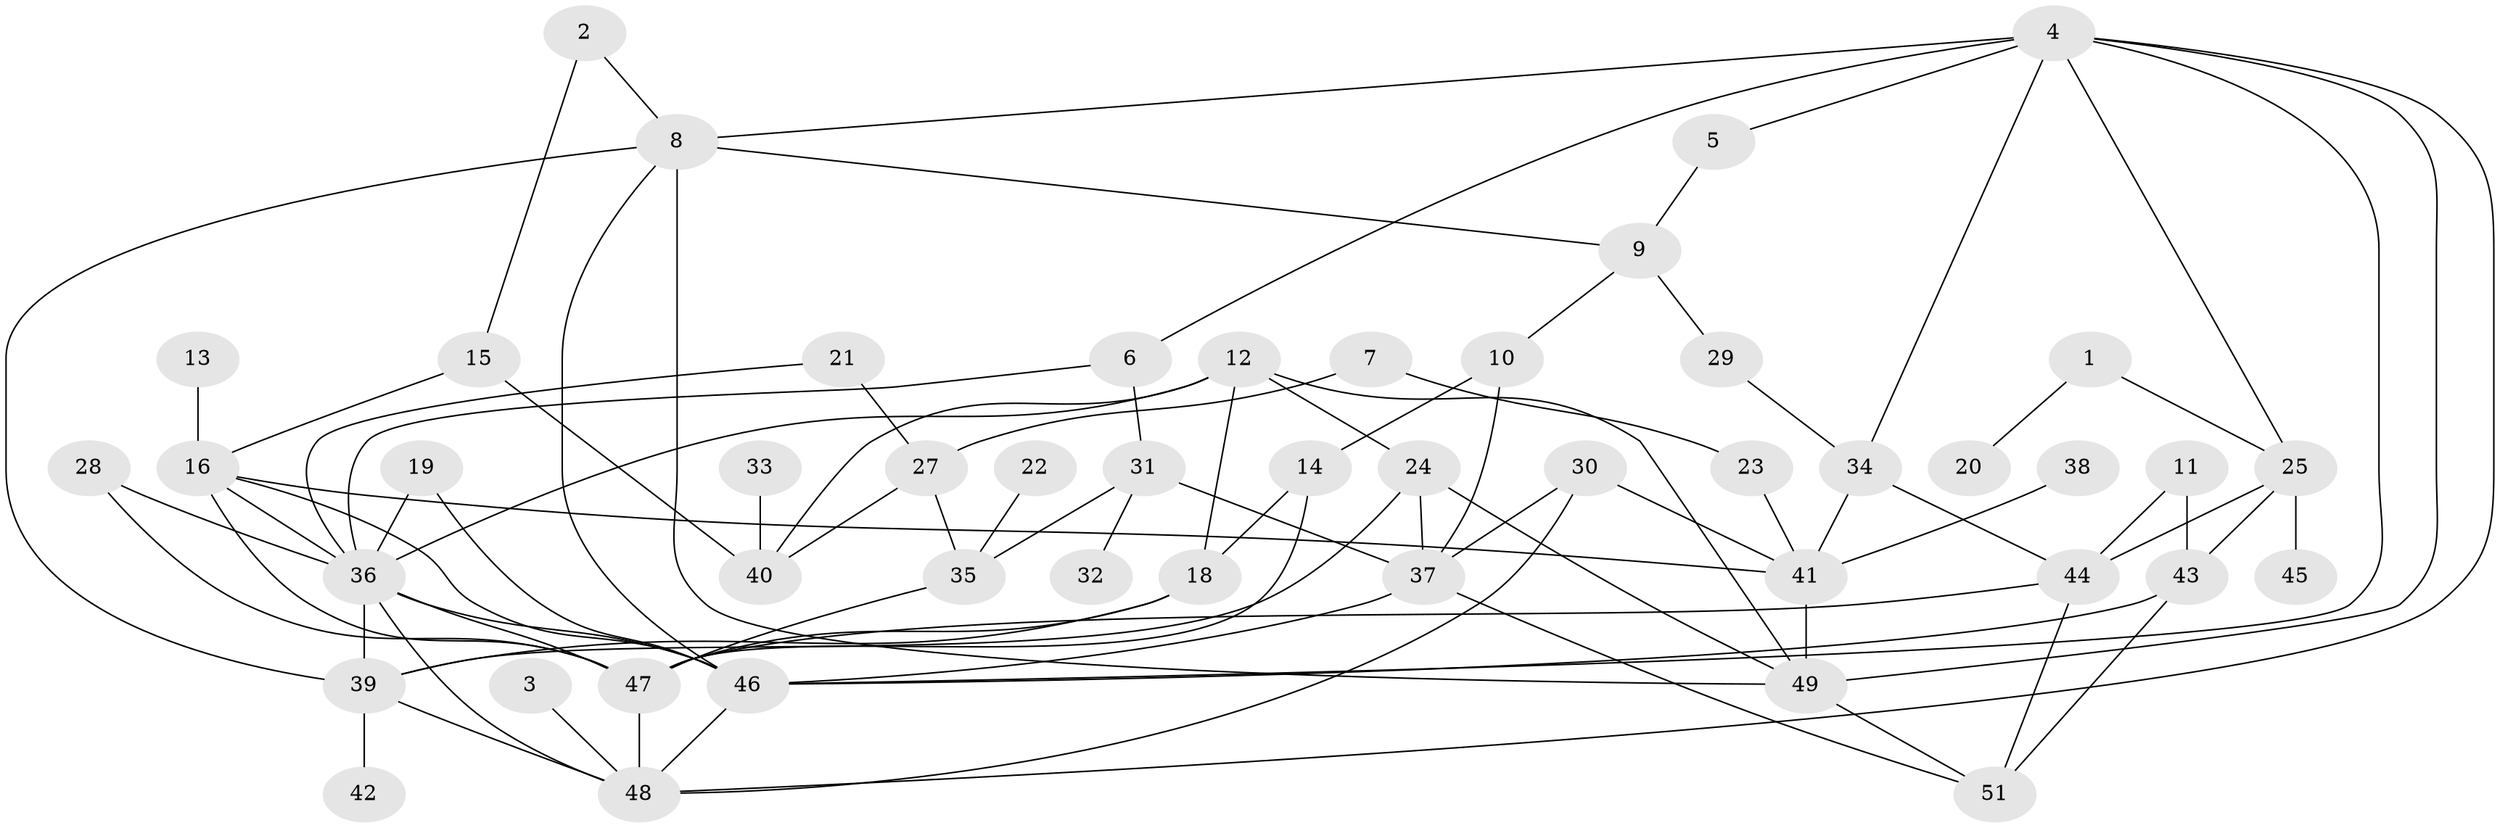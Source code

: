 // original degree distribution, {2: 0.28431372549019607, 5: 0.08823529411764706, 1: 0.11764705882352941, 7: 0.029411764705882353, 4: 0.19607843137254902, 3: 0.23529411764705882, 6: 0.0196078431372549, 0: 0.029411764705882353}
// Generated by graph-tools (version 1.1) at 2025/49/03/09/25 03:49:07]
// undirected, 48 vertices, 88 edges
graph export_dot {
graph [start="1"]
  node [color=gray90,style=filled];
  1;
  2;
  3;
  4;
  5;
  6;
  7;
  8;
  9;
  10;
  11;
  12;
  13;
  14;
  15;
  16;
  18;
  19;
  20;
  21;
  22;
  23;
  24;
  25;
  27;
  28;
  29;
  30;
  31;
  32;
  33;
  34;
  35;
  36;
  37;
  38;
  39;
  40;
  41;
  42;
  43;
  44;
  45;
  46;
  47;
  48;
  49;
  51;
  1 -- 20 [weight=1.0];
  1 -- 25 [weight=1.0];
  2 -- 8 [weight=1.0];
  2 -- 15 [weight=1.0];
  3 -- 48 [weight=1.0];
  4 -- 5 [weight=1.0];
  4 -- 6 [weight=1.0];
  4 -- 8 [weight=2.0];
  4 -- 25 [weight=1.0];
  4 -- 34 [weight=1.0];
  4 -- 46 [weight=1.0];
  4 -- 48 [weight=1.0];
  4 -- 49 [weight=2.0];
  5 -- 9 [weight=1.0];
  6 -- 31 [weight=1.0];
  6 -- 36 [weight=1.0];
  7 -- 23 [weight=1.0];
  7 -- 27 [weight=1.0];
  8 -- 9 [weight=1.0];
  8 -- 39 [weight=1.0];
  8 -- 46 [weight=1.0];
  8 -- 49 [weight=1.0];
  9 -- 10 [weight=1.0];
  9 -- 29 [weight=1.0];
  10 -- 14 [weight=1.0];
  10 -- 37 [weight=1.0];
  11 -- 43 [weight=1.0];
  11 -- 44 [weight=1.0];
  12 -- 18 [weight=1.0];
  12 -- 24 [weight=1.0];
  12 -- 36 [weight=1.0];
  12 -- 40 [weight=1.0];
  12 -- 49 [weight=1.0];
  13 -- 16 [weight=1.0];
  14 -- 18 [weight=1.0];
  14 -- 47 [weight=1.0];
  15 -- 16 [weight=1.0];
  15 -- 40 [weight=1.0];
  16 -- 36 [weight=1.0];
  16 -- 41 [weight=1.0];
  16 -- 46 [weight=2.0];
  16 -- 47 [weight=1.0];
  18 -- 39 [weight=1.0];
  18 -- 47 [weight=1.0];
  19 -- 36 [weight=1.0];
  19 -- 46 [weight=1.0];
  21 -- 27 [weight=1.0];
  21 -- 36 [weight=1.0];
  22 -- 35 [weight=1.0];
  23 -- 41 [weight=1.0];
  24 -- 37 [weight=1.0];
  24 -- 39 [weight=1.0];
  24 -- 49 [weight=1.0];
  25 -- 43 [weight=1.0];
  25 -- 44 [weight=1.0];
  25 -- 45 [weight=1.0];
  27 -- 35 [weight=1.0];
  27 -- 40 [weight=1.0];
  28 -- 36 [weight=1.0];
  28 -- 47 [weight=1.0];
  29 -- 34 [weight=1.0];
  30 -- 37 [weight=1.0];
  30 -- 41 [weight=1.0];
  30 -- 48 [weight=1.0];
  31 -- 32 [weight=1.0];
  31 -- 35 [weight=1.0];
  31 -- 37 [weight=2.0];
  33 -- 40 [weight=2.0];
  34 -- 41 [weight=1.0];
  34 -- 44 [weight=1.0];
  35 -- 47 [weight=1.0];
  36 -- 39 [weight=1.0];
  36 -- 46 [weight=1.0];
  36 -- 47 [weight=2.0];
  36 -- 48 [weight=1.0];
  37 -- 46 [weight=1.0];
  37 -- 51 [weight=1.0];
  38 -- 41 [weight=2.0];
  39 -- 42 [weight=1.0];
  39 -- 48 [weight=1.0];
  41 -- 49 [weight=1.0];
  43 -- 46 [weight=1.0];
  43 -- 51 [weight=1.0];
  44 -- 47 [weight=1.0];
  44 -- 51 [weight=1.0];
  46 -- 48 [weight=1.0];
  47 -- 48 [weight=1.0];
  49 -- 51 [weight=1.0];
}
